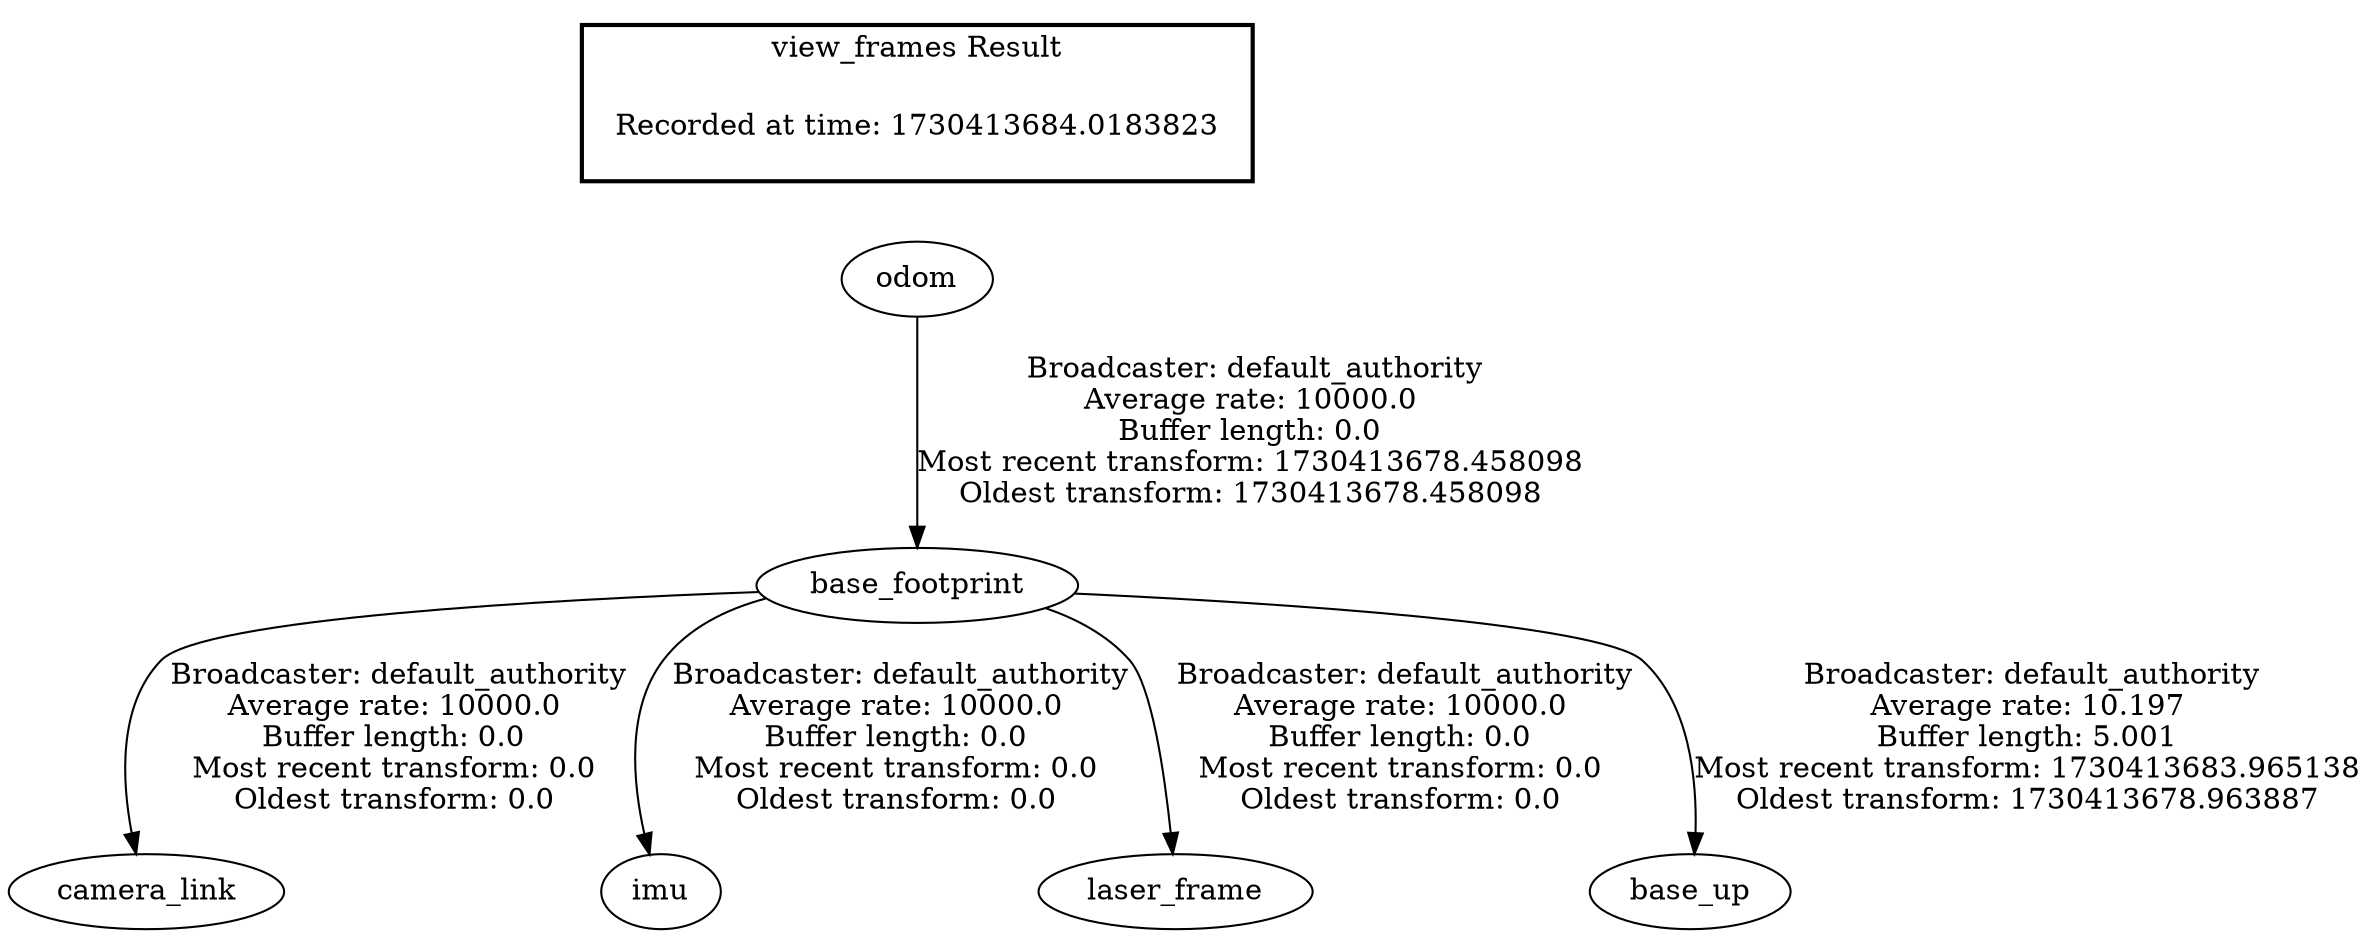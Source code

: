 digraph G {
"base_footprint" -> "camera_link"[label=" Broadcaster: default_authority\nAverage rate: 10000.0\nBuffer length: 0.0\nMost recent transform: 0.0\nOldest transform: 0.0\n"];
"odom" -> "base_footprint"[label=" Broadcaster: default_authority\nAverage rate: 10000.0\nBuffer length: 0.0\nMost recent transform: 1730413678.458098\nOldest transform: 1730413678.458098\n"];
"base_footprint" -> "imu"[label=" Broadcaster: default_authority\nAverage rate: 10000.0\nBuffer length: 0.0\nMost recent transform: 0.0\nOldest transform: 0.0\n"];
"base_footprint" -> "laser_frame"[label=" Broadcaster: default_authority\nAverage rate: 10000.0\nBuffer length: 0.0\nMost recent transform: 0.0\nOldest transform: 0.0\n"];
"base_footprint" -> "base_up"[label=" Broadcaster: default_authority\nAverage rate: 10.197\nBuffer length: 5.001\nMost recent transform: 1730413683.965138\nOldest transform: 1730413678.963887\n"];
edge [style=invis];
 subgraph cluster_legend { style=bold; color=black; label ="view_frames Result";
"Recorded at time: 1730413684.0183823"[ shape=plaintext ] ;
}->"odom";
}